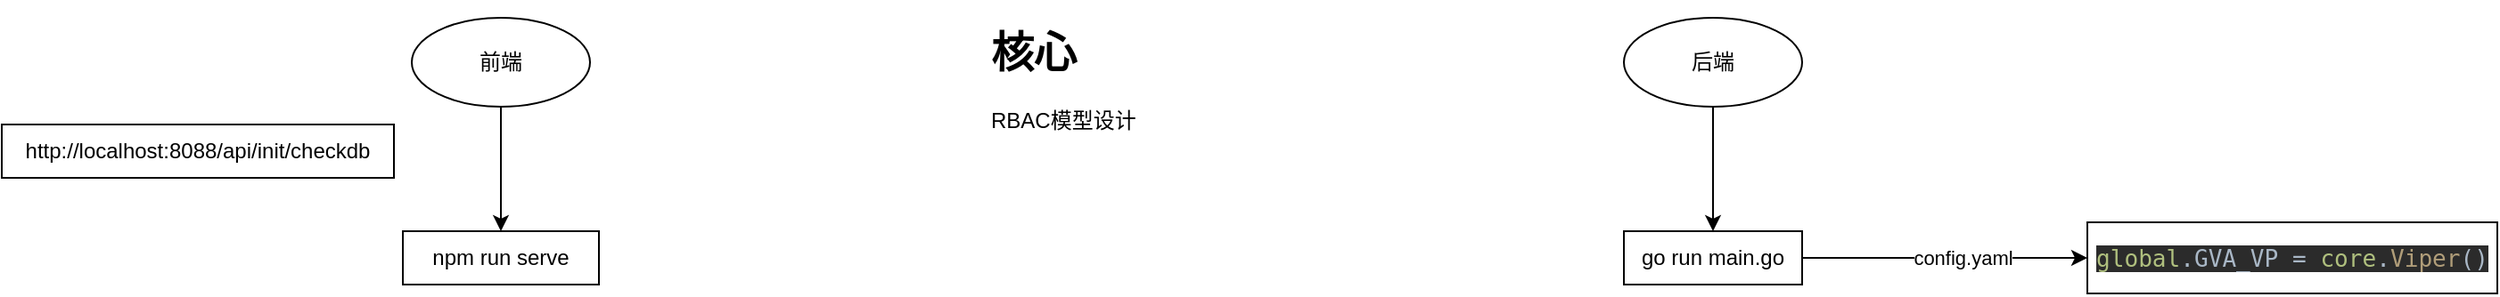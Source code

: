 <mxfile version="14.1.5" type="device"><diagram id="dh_9EPmsaTxK6DQpruPp" name="主流程"><mxGraphModel dx="2211" dy="745" grid="1" gridSize="10" guides="1" tooltips="1" connect="1" arrows="1" fold="1" page="1" pageScale="1" pageWidth="827" pageHeight="1169" math="0" shadow="0"><root><mxCell id="0"/><mxCell id="1" parent="0"/><mxCell id="x81zu9erOzafBawy34FH-3" value="http://localhost:8088/api/init/checkdb" style="whiteSpace=wrap;html=1;" vertex="1" parent="1"><mxGeometry x="-430" y="100" width="220" height="30" as="geometry"/></mxCell><mxCell id="x81zu9erOzafBawy34FH-6" style="edgeStyle=orthogonalEdgeStyle;rounded=0;orthogonalLoop=1;jettySize=auto;html=1;exitX=0.5;exitY=1;exitDx=0;exitDy=0;entryX=0.5;entryY=0;entryDx=0;entryDy=0;" edge="1" parent="1" source="x81zu9erOzafBawy34FH-4" target="x81zu9erOzafBawy34FH-5"><mxGeometry relative="1" as="geometry"/></mxCell><mxCell id="x81zu9erOzafBawy34FH-4" value="后端" style="ellipse;whiteSpace=wrap;html=1;" vertex="1" parent="1"><mxGeometry x="480" y="40" width="100" height="50" as="geometry"/></mxCell><mxCell id="x81zu9erOzafBawy34FH-10" style="edgeStyle=orthogonalEdgeStyle;rounded=0;orthogonalLoop=1;jettySize=auto;html=1;exitX=0.5;exitY=1;exitDx=0;exitDy=0;" edge="1" parent="1" source="x81zu9erOzafBawy34FH-8" target="x81zu9erOzafBawy34FH-9"><mxGeometry relative="1" as="geometry"/></mxCell><mxCell id="x81zu9erOzafBawy34FH-8" value="前端" style="ellipse;whiteSpace=wrap;html=1;" vertex="1" parent="1"><mxGeometry x="-200" y="40" width="100" height="50" as="geometry"/></mxCell><mxCell id="x81zu9erOzafBawy34FH-12" style="edgeStyle=orthogonalEdgeStyle;rounded=0;orthogonalLoop=1;jettySize=auto;html=1;exitX=1;exitY=0.5;exitDx=0;exitDy=0;entryX=0;entryY=0.5;entryDx=0;entryDy=0;" edge="1" parent="1" source="x81zu9erOzafBawy34FH-5" target="x81zu9erOzafBawy34FH-13"><mxGeometry relative="1" as="geometry"><mxPoint x="720" y="175" as="targetPoint"/></mxGeometry></mxCell><mxCell id="x81zu9erOzafBawy34FH-14" value="config.yaml" style="edgeLabel;html=1;align=center;verticalAlign=middle;resizable=0;points=[];" vertex="1" connectable="0" parent="x81zu9erOzafBawy34FH-12"><mxGeometry x="0.15" y="-1" relative="1" as="geometry"><mxPoint x="-2" y="-1" as="offset"/></mxGeometry></mxCell><mxCell id="x81zu9erOzafBawy34FH-5" value="go run main.go" style="whiteSpace=wrap;html=1;" vertex="1" parent="1"><mxGeometry x="480" y="160" width="100" height="30" as="geometry"/></mxCell><mxCell id="x81zu9erOzafBawy34FH-9" value="npm run serve" style="whiteSpace=wrap;html=1;" vertex="1" parent="1"><mxGeometry x="-205" y="160" width="110" height="30" as="geometry"/></mxCell><mxCell id="x81zu9erOzafBawy34FH-13" value="&lt;pre style=&quot;background-color: #2b2b2b ; color: #a9b7c6 ; font-family: &amp;#34;jetbrains mono&amp;#34; , monospace ; font-size: 9.8pt&quot;&gt;&lt;span style=&quot;color: #afbf7e&quot;&gt;global&lt;/span&gt;.GVA_VP = &lt;span style=&quot;color: #afbf7e&quot;&gt;core&lt;/span&gt;.&lt;span style=&quot;color: #b09d79&quot;&gt;Viper&lt;/span&gt;()&lt;/pre&gt;" style="whiteSpace=wrap;html=1;" vertex="1" parent="1"><mxGeometry x="740" y="155" width="230" height="40" as="geometry"/></mxCell><mxCell id="x81zu9erOzafBawy34FH-15" value="&lt;h1&gt;核心&lt;/h1&gt;&lt;p&gt;RBAC模型设计&lt;/p&gt;" style="text;html=1;strokeColor=none;fillColor=none;spacing=5;spacingTop=-20;whiteSpace=wrap;overflow=hidden;rounded=0;" vertex="1" parent="1"><mxGeometry x="120" y="40" width="100" height="70" as="geometry"/></mxCell></root></mxGraphModel></diagram></mxfile>